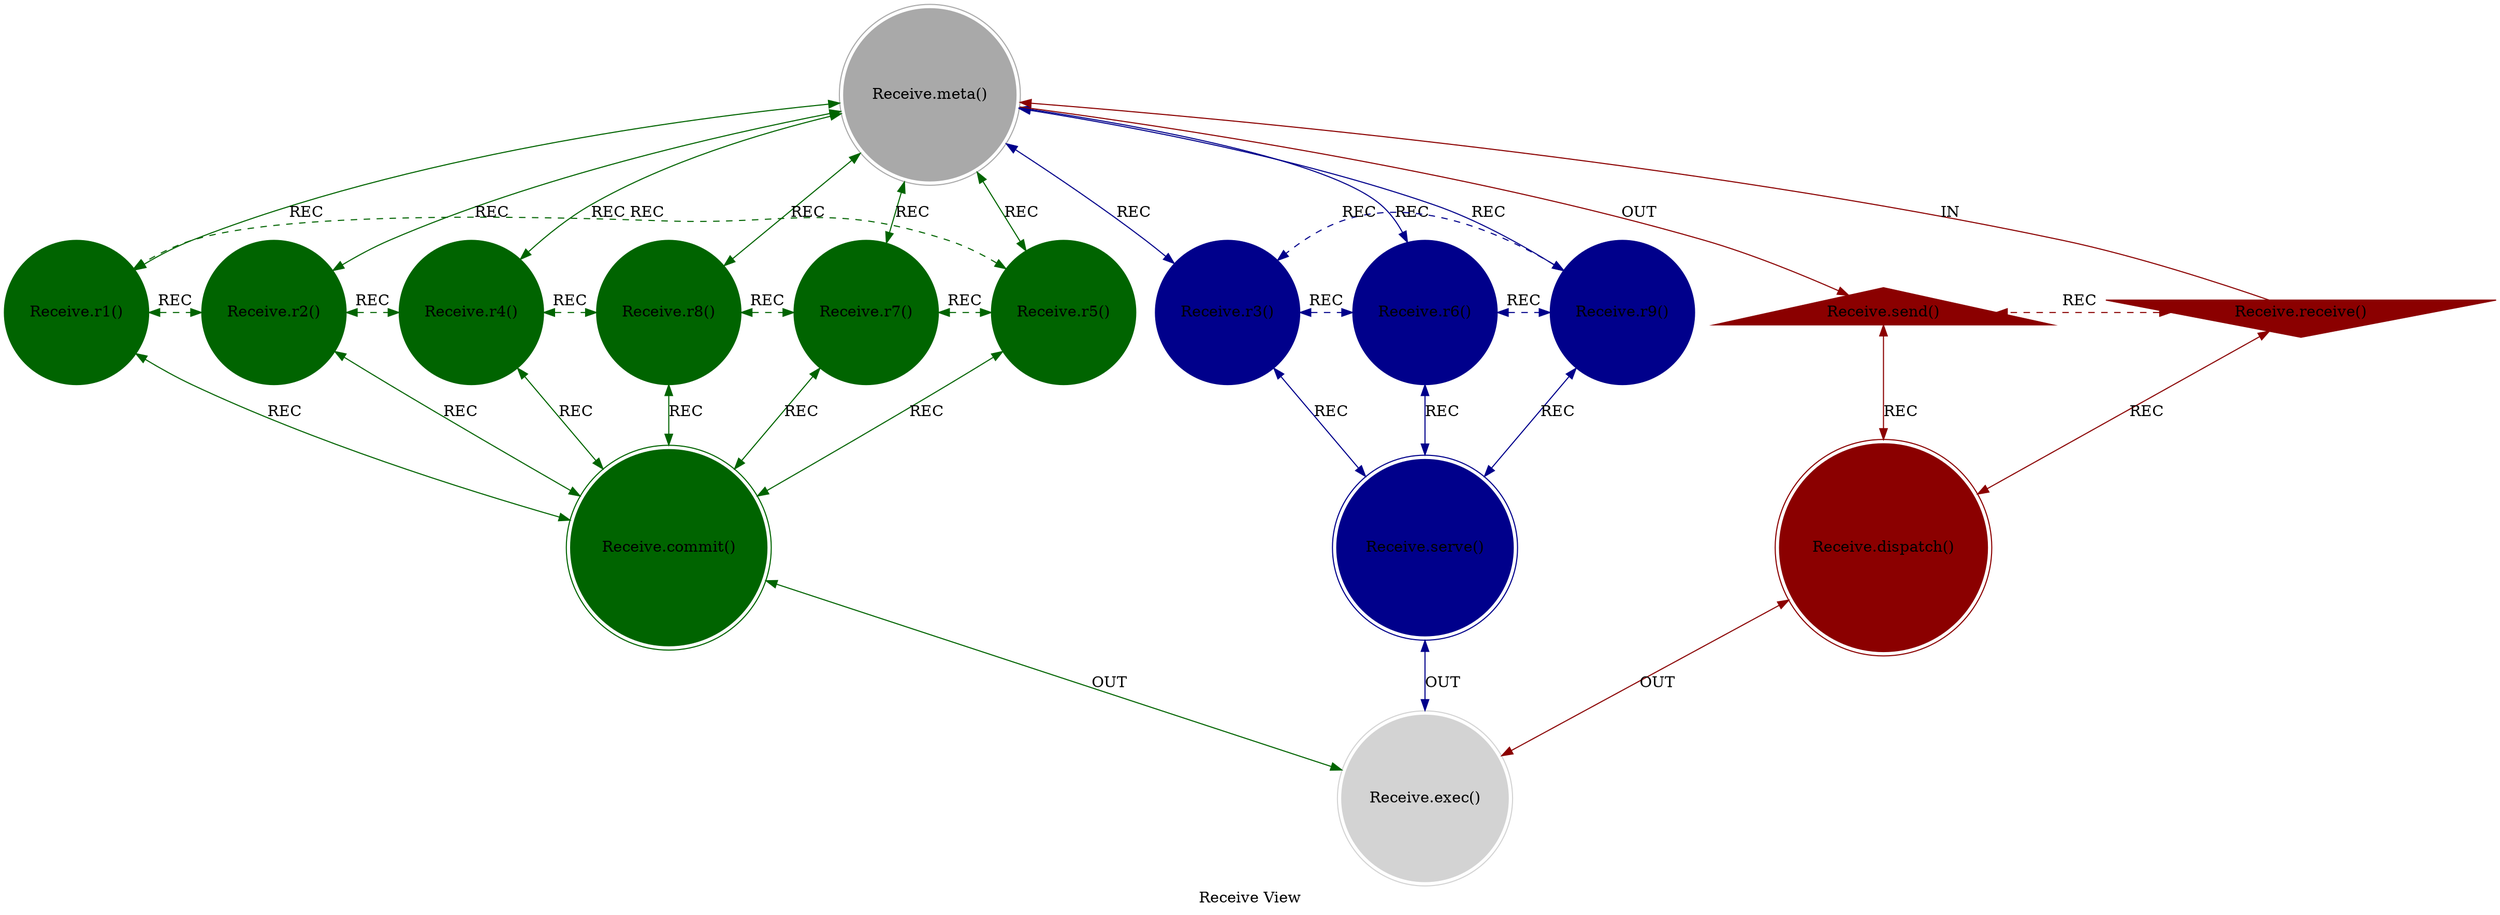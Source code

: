 strict digraph ReceiveView {
    style = filled;
    color = lightgray;
    node [shape = circle; style = filled; color = lightgreen;];
    edge [color = darkgray;];
    label = "Receive View";
    comment = "A Theory of Meaning.";
    
    spark_0_receive_view_t [label = "Receive.meta()";comment = "Abstract: TODO";shape = doublecircle;color = darkgray;];
    spark_1_receive_view_t [label = "Receive.r1()";comment = "Initiation: TODO";color = darkgreen;];
    spark_2_receive_view_t [label = "Receive.r2()";comment = "Response: TODO";color = darkgreen;];
    spark_4_receive_view_t [label = "Receive.r4()";comment = "Integration: TODO";color = darkgreen;];
    spark_8_receive_view_t [label = "Receive.r8()";comment = "Reflection: TODO";color = darkgreen;];
    spark_7_receive_view_t [label = "Receive.r7()";comment = "Consolidation: TODO";color = darkgreen;];
    spark_5_receive_view_t [label = "Receive.r5()";comment = "Propagation: TODO";color = darkgreen;];
    spark_3_receive_view_t [label = "Receive.r3()";comment = "Thesis: TODO";color = darkblue;];
    spark_6_receive_view_t [label = "Receive.r6()";comment = "Antithesis: TODO";color = darkblue;];
    spark_9_receive_view_t [label = "Receive.r9()";comment = "Synthesis: TODO";color = darkblue;];
    spark_a_receive_view_t [label = "Receive.receive()";comment = "Potential: TODO";shape = invtriangle;color = darkred;];
    spark_b_receive_view_t [label = "Receive.send()";comment = "Manifest: TODO";shape = triangle;color = darkred;];
    spark_c_receive_view_t [label = "Receive.dispatch()";comment = "Why-Who: TODO";shape = doublecircle;color = darkred;];
    spark_d_receive_view_t [label = "Receive.commit()";comment = "What-How: TODO";shape = doublecircle;color = darkgreen;];
    spark_e_receive_view_t [label = "Receive.serve()";comment = "When-Where: TODO";shape = doublecircle;color = darkblue;];
    spark_f_receive_view_t [label = "Receive.exec()";comment = "Which-Closure: TODO";shape = doublecircle;color = lightgray;];
    
    spark_a_receive_view_t -> spark_0_receive_view_t [label = "IN"; comment = "todo"; color = darkred; constraint = false;];
    spark_0_receive_view_t -> spark_b_receive_view_t [label = "OUT"; comment = "todo"; color = darkred;];
    spark_0_receive_view_t -> spark_3_receive_view_t [label = "REC"; comment = "todo"; color = darkblue; dir = both;];
    spark_0_receive_view_t -> spark_6_receive_view_t [label = "REC"; comment = "todo"; color = darkblue; dir = both;];
    spark_0_receive_view_t -> spark_9_receive_view_t [label = "REC"; comment = "todo"; color = darkblue; dir = both;];
    spark_0_receive_view_t -> spark_1_receive_view_t [label = "REC"; comment = "todo"; color = darkgreen; dir = both;];
    spark_0_receive_view_t -> spark_2_receive_view_t [label = "REC"; comment = "todo"; color = darkgreen; dir = both;];
    spark_0_receive_view_t -> spark_4_receive_view_t [label = "REC"; comment = "todo"; color = darkgreen; dir = both;];
    spark_0_receive_view_t -> spark_8_receive_view_t [label = "REC"; comment = "todo"; color = darkgreen; dir = both;];
    spark_0_receive_view_t -> spark_7_receive_view_t [label = "REC"; comment = "todo"; color = darkgreen; dir = both;];
    spark_0_receive_view_t -> spark_5_receive_view_t [label = "REC"; comment = "todo"; color = darkgreen; dir = both;];
    
    spark_a_receive_view_t -> spark_c_receive_view_t [label = "REC"; comment = "todo"; color = darkred; dir = both;];
    spark_b_receive_view_t -> spark_c_receive_view_t [label = "REC"; comment = "todo"; color = darkred; dir = both;];
    spark_1_receive_view_t -> spark_d_receive_view_t [label = "REC"; comment = "todo"; color = darkgreen; dir = both;];
    spark_2_receive_view_t -> spark_d_receive_view_t [label = "REC"; comment = "todo"; color = darkgreen; dir = both;];
    spark_4_receive_view_t -> spark_d_receive_view_t [label = "REC"; comment = "todo"; color = darkgreen; dir = both;];
    spark_8_receive_view_t -> spark_d_receive_view_t [label = "REC"; comment = "todo"; color = darkgreen; dir = both;];
    spark_7_receive_view_t -> spark_d_receive_view_t [label = "REC"; comment = "todo"; color = darkgreen; dir = both;];
    spark_5_receive_view_t -> spark_d_receive_view_t [label = "REC"; comment = "todo"; color = darkgreen; dir = both;];
    spark_3_receive_view_t -> spark_e_receive_view_t [label = "REC"; comment = "todo"; color = darkblue; dir = both;];
    spark_6_receive_view_t -> spark_e_receive_view_t [label = "REC"; comment = "todo"; color = darkblue; dir = both;];
    spark_9_receive_view_t -> spark_e_receive_view_t [label = "REC"; comment = "todo"; color = darkblue; dir = both;];
    
    spark_1_receive_view_t -> spark_2_receive_view_t [label = "REC"; comment = "todo"; color = darkgreen; dir = both; style = dashed; constraint = false;];
    spark_2_receive_view_t -> spark_4_receive_view_t [label = "REC"; comment = "todo"; color = darkgreen; dir = both; style = dashed; constraint = false;];
    spark_4_receive_view_t -> spark_8_receive_view_t [label = "REC"; comment = "todo"; color = darkgreen; dir = both; style = dashed; constraint = false;];
    spark_8_receive_view_t -> spark_7_receive_view_t [label = "REC"; comment = "todo"; color = darkgreen; dir = both; style = dashed; constraint = false;];
    spark_7_receive_view_t -> spark_5_receive_view_t [label = "REC"; comment = "todo"; color = darkgreen; dir = both; style = dashed; constraint = false;];
    spark_5_receive_view_t -> spark_1_receive_view_t [label = "REC"; comment = "todo"; color = darkgreen; dir = both; style = dashed; constraint = false;];
    spark_3_receive_view_t -> spark_6_receive_view_t [label = "REC"; comment = "todo"; color = darkblue; dir = both; style = dashed; constraint = false;];
    spark_6_receive_view_t -> spark_9_receive_view_t [label = "REC"; comment = "todo"; color = darkblue; dir = both; style = dashed; constraint = false;];
    spark_9_receive_view_t -> spark_3_receive_view_t [label = "REC"; comment = "todo"; color = darkblue; dir = both; style = dashed; constraint = false;];
    spark_a_receive_view_t -> spark_b_receive_view_t [label = "REC"; comment = "todo"; color = darkred; dir = both; style = dashed; constraint = false;];
    
    spark_c_receive_view_t -> spark_f_receive_view_t [label = "OUT"; comment = "todo"; color = darkred; dir = both;];
    spark_d_receive_view_t -> spark_f_receive_view_t [label = "OUT"; comment = "todo"; color = darkgreen; dir = both;];
    spark_e_receive_view_t -> spark_f_receive_view_t [label = "OUT"; comment = "todo"; color = darkblue; dir = both;];
}